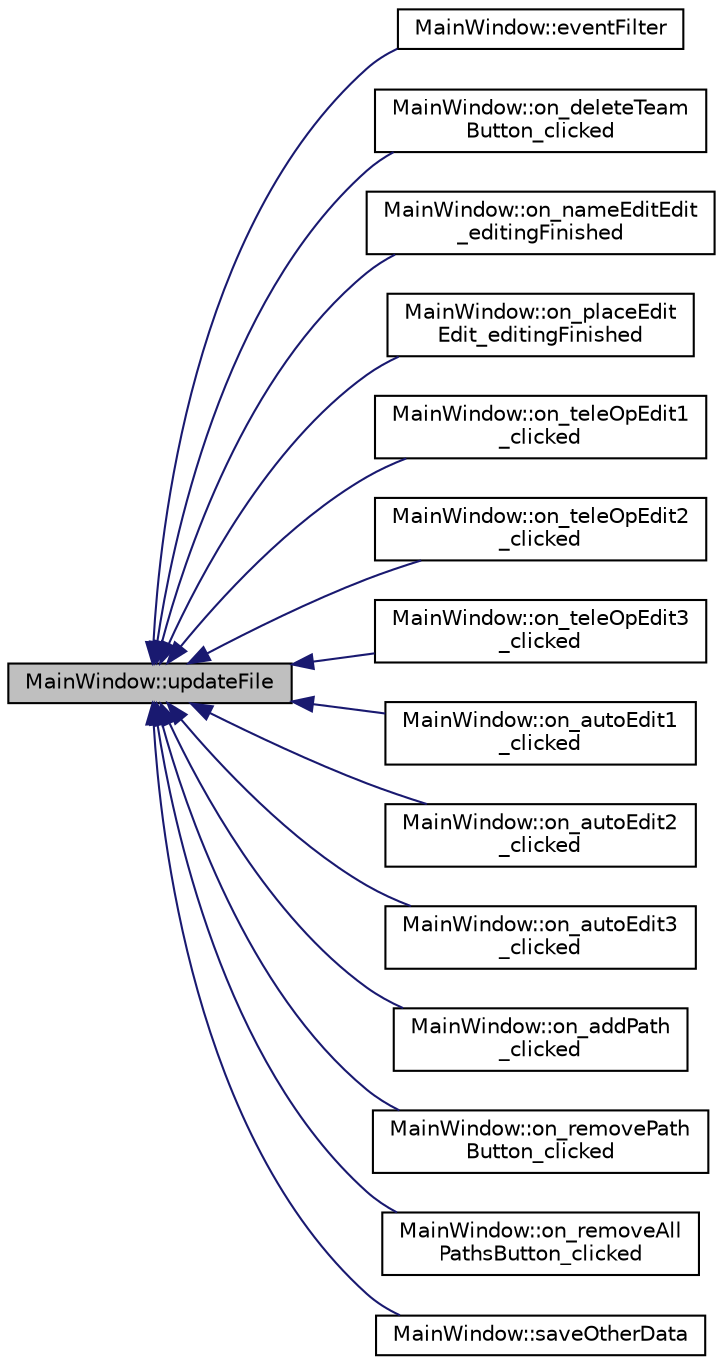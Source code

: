 digraph "MainWindow::updateFile"
{
  edge [fontname="Helvetica",fontsize="10",labelfontname="Helvetica",labelfontsize="10"];
  node [fontname="Helvetica",fontsize="10",shape=record];
  rankdir="LR";
  Node173 [label="MainWindow::updateFile",height=0.2,width=0.4,color="black", fillcolor="grey75", style="filled", fontcolor="black"];
  Node173 -> Node174 [dir="back",color="midnightblue",fontsize="10",style="solid",fontname="Helvetica"];
  Node174 [label="MainWindow::eventFilter",height=0.2,width=0.4,color="black", fillcolor="white", style="filled",URL="$class_main_window.html#aa0916a59a9d7ee37159ed0a2e0528960",tooltip="Filters events and acts when the Other text edit goes out of focus. "];
  Node173 -> Node175 [dir="back",color="midnightblue",fontsize="10",style="solid",fontname="Helvetica"];
  Node175 [label="MainWindow::on_deleteTeam\lButton_clicked",height=0.2,width=0.4,color="black", fillcolor="white", style="filled",URL="$class_main_window.html#a5bfe4794c7d30d1c91b06152506be33e",tooltip="Deletes a Team object from the vector. "];
  Node173 -> Node176 [dir="back",color="midnightblue",fontsize="10",style="solid",fontname="Helvetica"];
  Node176 [label="MainWindow::on_nameEditEdit\l_editingFinished",height=0.2,width=0.4,color="black", fillcolor="white", style="filled",URL="$class_main_window.html#a305a4c4a218ab412c497a7181a68f5ea",tooltip="Updates Name field. "];
  Node173 -> Node177 [dir="back",color="midnightblue",fontsize="10",style="solid",fontname="Helvetica"];
  Node177 [label="MainWindow::on_placeEdit\lEdit_editingFinished",height=0.2,width=0.4,color="black", fillcolor="white", style="filled",URL="$class_main_window.html#a945b468605ba89bf035434929012ef6e",tooltip="Updates Place field. "];
  Node173 -> Node178 [dir="back",color="midnightblue",fontsize="10",style="solid",fontname="Helvetica"];
  Node178 [label="MainWindow::on_teleOpEdit1\l_clicked",height=0.2,width=0.4,color="black", fillcolor="white", style="filled",URL="$class_main_window.html#aeacd497838e9cee76194b096c103f6a8",tooltip="Updates TeleOp Action 1 field. "];
  Node173 -> Node179 [dir="back",color="midnightblue",fontsize="10",style="solid",fontname="Helvetica"];
  Node179 [label="MainWindow::on_teleOpEdit2\l_clicked",height=0.2,width=0.4,color="black", fillcolor="white", style="filled",URL="$class_main_window.html#a3f3eb0af5b389f8db3f93d3c949ee30a",tooltip="Updates TeleOp Action 2 field. "];
  Node173 -> Node180 [dir="back",color="midnightblue",fontsize="10",style="solid",fontname="Helvetica"];
  Node180 [label="MainWindow::on_teleOpEdit3\l_clicked",height=0.2,width=0.4,color="black", fillcolor="white", style="filled",URL="$class_main_window.html#adb1b117ff5942b7b843cd10045d6bd02",tooltip="Updates TeleOp Action 3 field. "];
  Node173 -> Node181 [dir="back",color="midnightblue",fontsize="10",style="solid",fontname="Helvetica"];
  Node181 [label="MainWindow::on_autoEdit1\l_clicked",height=0.2,width=0.4,color="black", fillcolor="white", style="filled",URL="$class_main_window.html#a4b9bd58305265767e7121b691920b64d",tooltip="Updates Autonomous Action 1 field. "];
  Node173 -> Node182 [dir="back",color="midnightblue",fontsize="10",style="solid",fontname="Helvetica"];
  Node182 [label="MainWindow::on_autoEdit2\l_clicked",height=0.2,width=0.4,color="black", fillcolor="white", style="filled",URL="$class_main_window.html#a7417a26bc250b5a56ab9b6fb44b31d8b",tooltip="Updates Autonomous Action 2 field. "];
  Node173 -> Node183 [dir="back",color="midnightblue",fontsize="10",style="solid",fontname="Helvetica"];
  Node183 [label="MainWindow::on_autoEdit3\l_clicked",height=0.2,width=0.4,color="black", fillcolor="white", style="filled",URL="$class_main_window.html#ab6afcfd37eea3cdfc1527f6fe4e8a5a7",tooltip="Updates Autonomous Action 3 field. "];
  Node173 -> Node184 [dir="back",color="midnightblue",fontsize="10",style="solid",fontname="Helvetica"];
  Node184 [label="MainWindow::on_addPath\l_clicked",height=0.2,width=0.4,color="black", fillcolor="white", style="filled",URL="$class_main_window.html#a477d9436f529798efe3f63ae8fa36a40",tooltip="Adds an autonomous path. "];
  Node173 -> Node185 [dir="back",color="midnightblue",fontsize="10",style="solid",fontname="Helvetica"];
  Node185 [label="MainWindow::on_removePath\lButton_clicked",height=0.2,width=0.4,color="black", fillcolor="white", style="filled",URL="$class_main_window.html#a946a4e82ac0bcdb3a94b56e1c7f7cf13",tooltip="Removes a path. "];
  Node173 -> Node186 [dir="back",color="midnightblue",fontsize="10",style="solid",fontname="Helvetica"];
  Node186 [label="MainWindow::on_removeAll\lPathsButton_clicked",height=0.2,width=0.4,color="black", fillcolor="white", style="filled",URL="$class_main_window.html#ac0132d8d0bb8264055137b8f6ca4ffbe",tooltip="Removes all paths. "];
  Node173 -> Node187 [dir="back",color="midnightblue",fontsize="10",style="solid",fontname="Helvetica"];
  Node187 [label="MainWindow::saveOtherData",height=0.2,width=0.4,color="black", fillcolor="white", style="filled",URL="$class_main_window.html#adbc0c162718c63853c41232457b34390",tooltip="Saves data from Other field. "];
}
